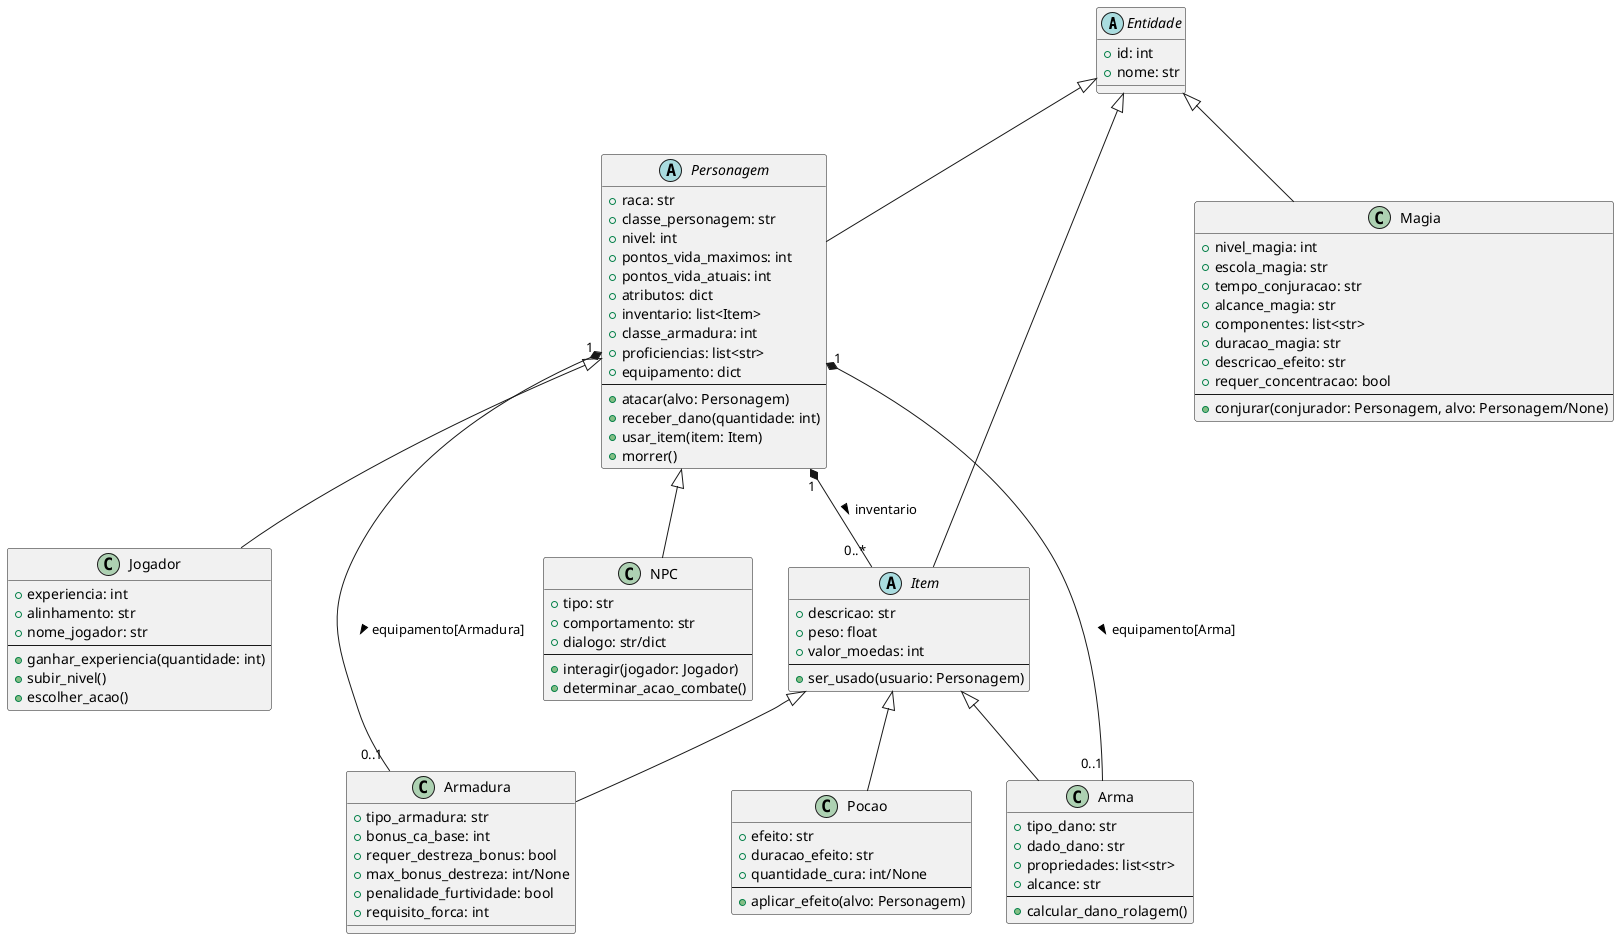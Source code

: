 @startuml RPG_DnD_Classes

abstract class Entidade {
  + id: int
  + nome: str
}

abstract class Personagem extends Entidade {
  + raca: str
  + classe_personagem: str
  + nivel: int
  + pontos_vida_maximos: int
  + pontos_vida_atuais: int
  + atributos: dict
  + inventario: list<Item>
  + classe_armadura: int
  + proficiencias: list<str>
  + equipamento: dict
  --
  + atacar(alvo: Personagem)
  + receber_dano(quantidade: int)
  + usar_item(item: Item)
  + morrer()
}

class Jogador extends Personagem {
  + experiencia: int
  + alinhamento: str
  + nome_jogador: str
  --
  + ganhar_experiencia(quantidade: int)
  + subir_nivel()
  + escolher_acao()
}

class NPC extends Personagem {
  + tipo: str
  + comportamento: str
  + dialogo: str/dict
  --
  + interagir(jogador: Jogador)
  + determinar_acao_combate()
}

abstract class Item extends Entidade {
  + descricao: str
  + peso: float
  + valor_moedas: int
  --
  + ser_usado(usuario: Personagem)
}

class Arma extends Item {
  + tipo_dano: str
  + dado_dano: str
  + propriedades: list<str>
  + alcance: str
  --
  + calcular_dano_rolagem()
}

class Armadura extends Item {
  + tipo_armadura: str
  + bonus_ca_base: int
  + requer_destreza_bonus: bool
  + max_bonus_destreza: int/None
  + penalidade_furtividade: bool
  + requisito_forca: int
}

class Pocao extends Item {
  + efeito: str
  + duracao_efeito: str
  + quantidade_cura: int/None
  --
  + aplicar_efeito(alvo: Personagem)
}

class Magia extends Entidade {
  + nivel_magia: int
  + escola_magia: str
  + tempo_conjuracao: str
  + alcance_magia: str
  + componentes: list<str>
  + duracao_magia: str
  + descricao_efeito: str
  + requer_concentracao: bool
  --
  + conjurar(conjurador: Personagem, alvo: Personagem/None)
}

' Relationships
Personagem "1" *-- "0..*" Item : inventario >
Personagem "1" *-- "0..1" Arma : equipamento[Arma] >
Personagem "1" *-- "0..1" Armadura : equipamento[Armadura] >

@enduml

